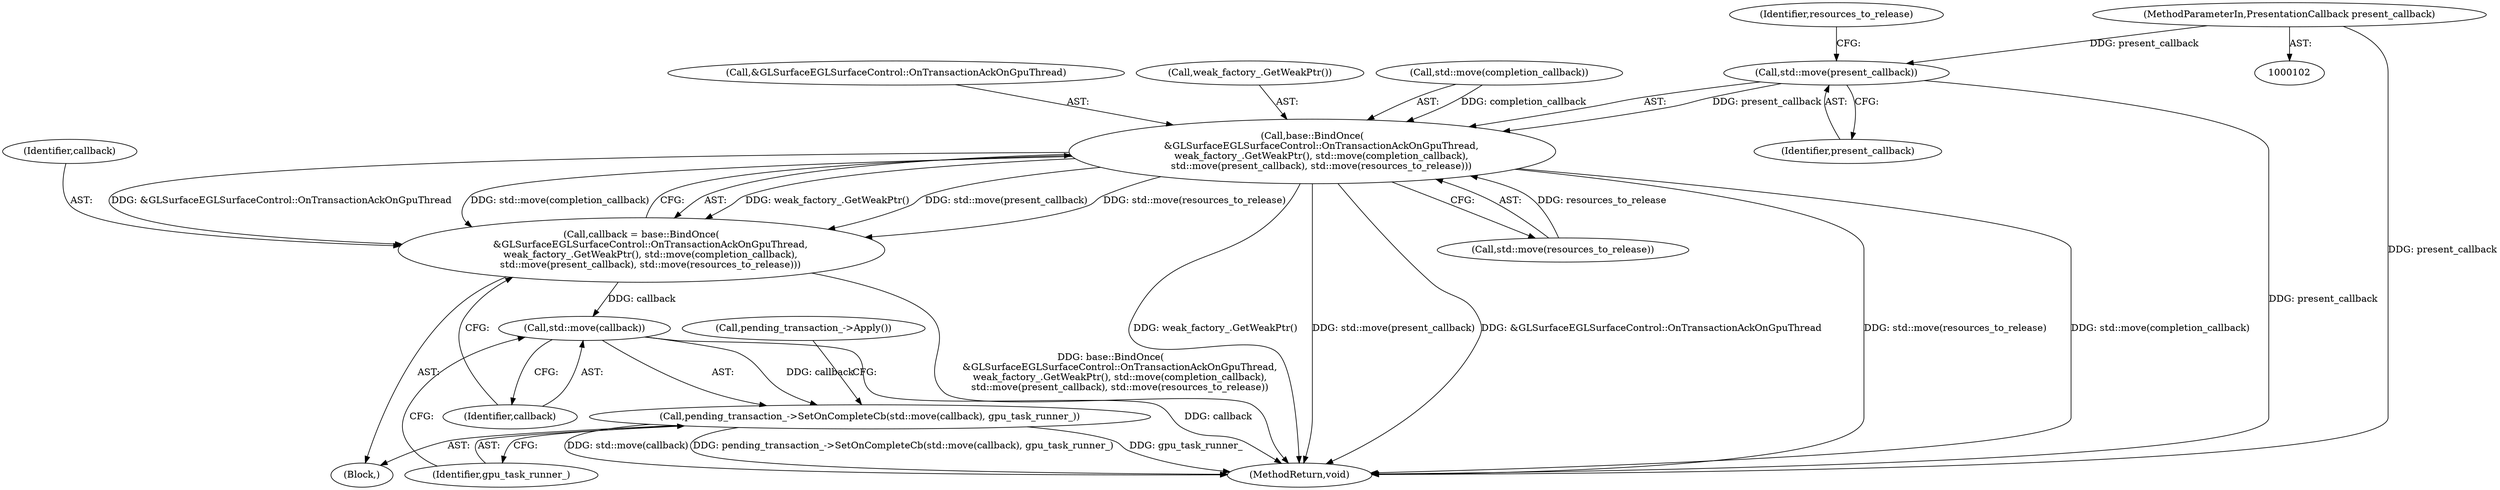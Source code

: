 digraph "0_Chrome_4afb628e068367d5b73440537555902cd12416f8_3@API" {
"1000165" [label="(Call,std::move(present_callback))"];
"1000105" [label="(MethodParameterIn,PresentationCallback present_callback)"];
"1000159" [label="(Call,base::BindOnce(\n      &GLSurfaceEGLSurfaceControl::OnTransactionAckOnGpuThread,\n      weak_factory_.GetWeakPtr(), std::move(completion_callback),\n      std::move(present_callback), std::move(resources_to_release)))"];
"1000157" [label="(Call,callback = base::BindOnce(\n      &GLSurfaceEGLSurfaceControl::OnTransactionAckOnGpuThread,\n      weak_factory_.GetWeakPtr(), std::move(completion_callback),\n      std::move(present_callback), std::move(resources_to_release)))"];
"1000170" [label="(Call,std::move(callback))"];
"1000169" [label="(Call,pending_transaction_->SetOnCompleteCb(std::move(callback), gpu_task_runner_))"];
"1000171" [label="(Identifier,callback)"];
"1000106" [label="(Block,)"];
"1000166" [label="(Identifier,present_callback)"];
"1000169" [label="(Call,pending_transaction_->SetOnCompleteCb(std::move(callback), gpu_task_runner_))"];
"1000160" [label="(Call,&GLSurfaceEGLSurfaceControl::OnTransactionAckOnGpuThread)"];
"1000157" [label="(Call,callback = base::BindOnce(\n      &GLSurfaceEGLSurfaceControl::OnTransactionAckOnGpuThread,\n      weak_factory_.GetWeakPtr(), std::move(completion_callback),\n      std::move(present_callback), std::move(resources_to_release)))"];
"1000167" [label="(Call,std::move(resources_to_release))"];
"1000162" [label="(Call,weak_factory_.GetWeakPtr())"];
"1000170" [label="(Call,std::move(callback))"];
"1000172" [label="(Identifier,gpu_task_runner_)"];
"1000105" [label="(MethodParameterIn,PresentationCallback present_callback)"];
"1000168" [label="(Identifier,resources_to_release)"];
"1000173" [label="(Call,pending_transaction_->Apply())"];
"1000183" [label="(MethodReturn,void)"];
"1000158" [label="(Identifier,callback)"];
"1000159" [label="(Call,base::BindOnce(\n      &GLSurfaceEGLSurfaceControl::OnTransactionAckOnGpuThread,\n      weak_factory_.GetWeakPtr(), std::move(completion_callback),\n      std::move(present_callback), std::move(resources_to_release)))"];
"1000165" [label="(Call,std::move(present_callback))"];
"1000163" [label="(Call,std::move(completion_callback))"];
"1000165" -> "1000159"  [label="AST: "];
"1000165" -> "1000166"  [label="CFG: "];
"1000166" -> "1000165"  [label="AST: "];
"1000168" -> "1000165"  [label="CFG: "];
"1000165" -> "1000183"  [label="DDG: present_callback"];
"1000165" -> "1000159"  [label="DDG: present_callback"];
"1000105" -> "1000165"  [label="DDG: present_callback"];
"1000105" -> "1000102"  [label="AST: "];
"1000105" -> "1000183"  [label="DDG: present_callback"];
"1000159" -> "1000157"  [label="AST: "];
"1000159" -> "1000167"  [label="CFG: "];
"1000160" -> "1000159"  [label="AST: "];
"1000162" -> "1000159"  [label="AST: "];
"1000163" -> "1000159"  [label="AST: "];
"1000167" -> "1000159"  [label="AST: "];
"1000157" -> "1000159"  [label="CFG: "];
"1000159" -> "1000183"  [label="DDG: &GLSurfaceEGLSurfaceControl::OnTransactionAckOnGpuThread"];
"1000159" -> "1000183"  [label="DDG: std::move(resources_to_release)"];
"1000159" -> "1000183"  [label="DDG: std::move(completion_callback)"];
"1000159" -> "1000183"  [label="DDG: weak_factory_.GetWeakPtr()"];
"1000159" -> "1000183"  [label="DDG: std::move(present_callback)"];
"1000159" -> "1000157"  [label="DDG: weak_factory_.GetWeakPtr()"];
"1000159" -> "1000157"  [label="DDG: std::move(present_callback)"];
"1000159" -> "1000157"  [label="DDG: std::move(resources_to_release)"];
"1000159" -> "1000157"  [label="DDG: &GLSurfaceEGLSurfaceControl::OnTransactionAckOnGpuThread"];
"1000159" -> "1000157"  [label="DDG: std::move(completion_callback)"];
"1000163" -> "1000159"  [label="DDG: completion_callback"];
"1000167" -> "1000159"  [label="DDG: resources_to_release"];
"1000157" -> "1000106"  [label="AST: "];
"1000158" -> "1000157"  [label="AST: "];
"1000171" -> "1000157"  [label="CFG: "];
"1000157" -> "1000183"  [label="DDG: base::BindOnce(\n      &GLSurfaceEGLSurfaceControl::OnTransactionAckOnGpuThread,\n      weak_factory_.GetWeakPtr(), std::move(completion_callback),\n      std::move(present_callback), std::move(resources_to_release))"];
"1000157" -> "1000170"  [label="DDG: callback"];
"1000170" -> "1000169"  [label="AST: "];
"1000170" -> "1000171"  [label="CFG: "];
"1000171" -> "1000170"  [label="AST: "];
"1000172" -> "1000170"  [label="CFG: "];
"1000170" -> "1000183"  [label="DDG: callback"];
"1000170" -> "1000169"  [label="DDG: callback"];
"1000169" -> "1000106"  [label="AST: "];
"1000169" -> "1000172"  [label="CFG: "];
"1000172" -> "1000169"  [label="AST: "];
"1000173" -> "1000169"  [label="CFG: "];
"1000169" -> "1000183"  [label="DDG: pending_transaction_->SetOnCompleteCb(std::move(callback), gpu_task_runner_)"];
"1000169" -> "1000183"  [label="DDG: gpu_task_runner_"];
"1000169" -> "1000183"  [label="DDG: std::move(callback)"];
}
